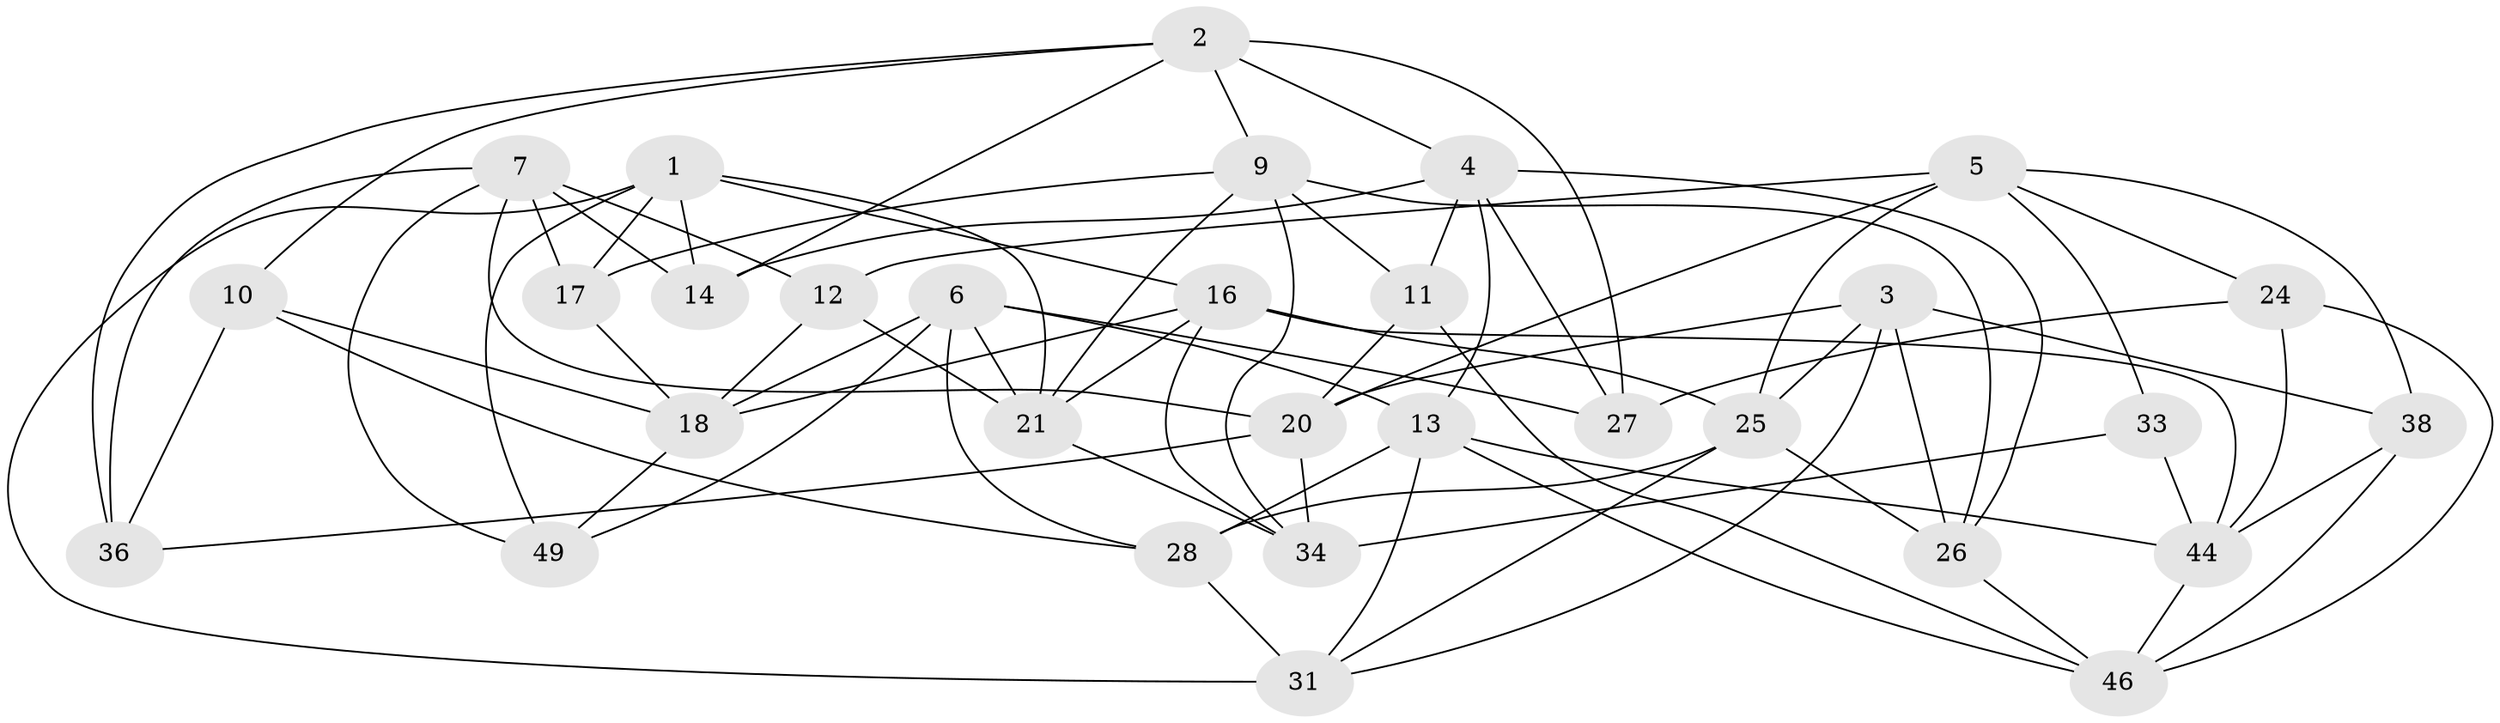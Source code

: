 // Generated by graph-tools (version 1.1) at 2025/24/03/03/25 07:24:24]
// undirected, 31 vertices, 79 edges
graph export_dot {
graph [start="1"]
  node [color=gray90,style=filled];
  1 [super="+15"];
  2 [super="+51"];
  3 [super="+48"];
  4 [super="+42"];
  5 [super="+8"];
  6 [super="+22"];
  7 [super="+47"];
  9 [super="+29"];
  10;
  11;
  12;
  13 [super="+19"];
  14;
  16 [super="+32"];
  17;
  18 [super="+41"];
  20 [super="+23"];
  21 [super="+40"];
  24;
  25 [super="+39"];
  26 [super="+37"];
  27;
  28 [super="+30"];
  31 [super="+35"];
  33;
  34 [super="+43"];
  36;
  38;
  44 [super="+45"];
  46 [super="+50"];
  49;
  1 -- 17;
  1 -- 31;
  1 -- 21;
  1 -- 14;
  1 -- 49;
  1 -- 16;
  2 -- 27;
  2 -- 10;
  2 -- 9;
  2 -- 36;
  2 -- 4;
  2 -- 14;
  3 -- 25;
  3 -- 26 [weight=2];
  3 -- 38;
  3 -- 20;
  3 -- 31;
  4 -- 27;
  4 -- 14;
  4 -- 11;
  4 -- 13;
  4 -- 26;
  5 -- 33;
  5 -- 38;
  5 -- 20;
  5 -- 24;
  5 -- 25;
  5 -- 12;
  6 -- 21;
  6 -- 13;
  6 -- 49;
  6 -- 18;
  6 -- 27;
  6 -- 28;
  7 -- 14;
  7 -- 36;
  7 -- 49;
  7 -- 17;
  7 -- 20;
  7 -- 12;
  9 -- 17;
  9 -- 11;
  9 -- 21;
  9 -- 34;
  9 -- 26;
  10 -- 18;
  10 -- 36;
  10 -- 28;
  11 -- 46;
  11 -- 20;
  12 -- 21;
  12 -- 18;
  13 -- 44;
  13 -- 28;
  13 -- 46;
  13 -- 31;
  16 -- 21;
  16 -- 44;
  16 -- 25;
  16 -- 18;
  16 -- 34;
  17 -- 18;
  18 -- 49;
  20 -- 36;
  20 -- 34;
  21 -- 34;
  24 -- 44;
  24 -- 27;
  24 -- 46;
  25 -- 28;
  25 -- 26;
  25 -- 31;
  26 -- 46;
  28 -- 31 [weight=2];
  33 -- 34 [weight=2];
  33 -- 44;
  38 -- 46;
  38 -- 44;
  44 -- 46;
}
